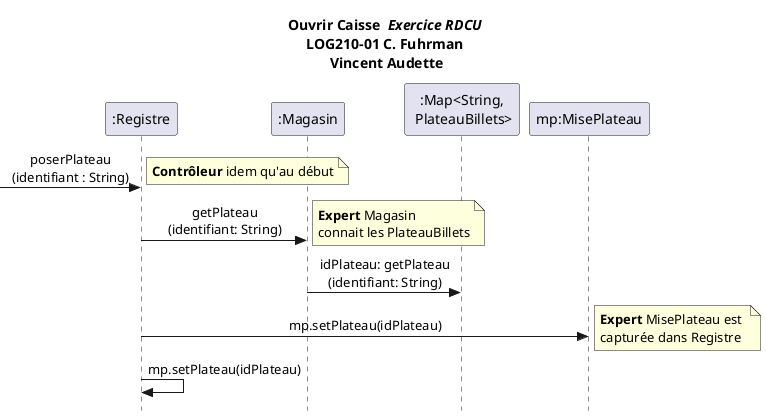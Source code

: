 @startuml
skinparam style strictuml
skinparam sequence {
    MessageAlign center
}
title Ouvrir Caisse  <I>Exercice RDCU</i>\nLOG210-01 C. Fuhrman\n Vincent Audette

participant ":Registre" as rg
participant ":Magasin" as mg
participant ":Map<String,\n PlateauBillets>" as mapPb
participant "mp:MisePlateau" as mp


-> rg : poserPlateau\n(identifiant : String)
note right: **Contrôleur** idem qu'au début
rg -> mg: getPlateau\n(identifiant: String)
note right: **Expert** Magasin \nconnait les PlateauBillets
mg -> mapPb: idPlateau: getPlateau\n(identifiant: String)
rg -> mp: mp.setPlateau(idPlateau)
note right: **Expert** MisePlateau est \ncapturée dans Registre
rg -> rg: mp.setPlateau(idPlateau)
@enduml
